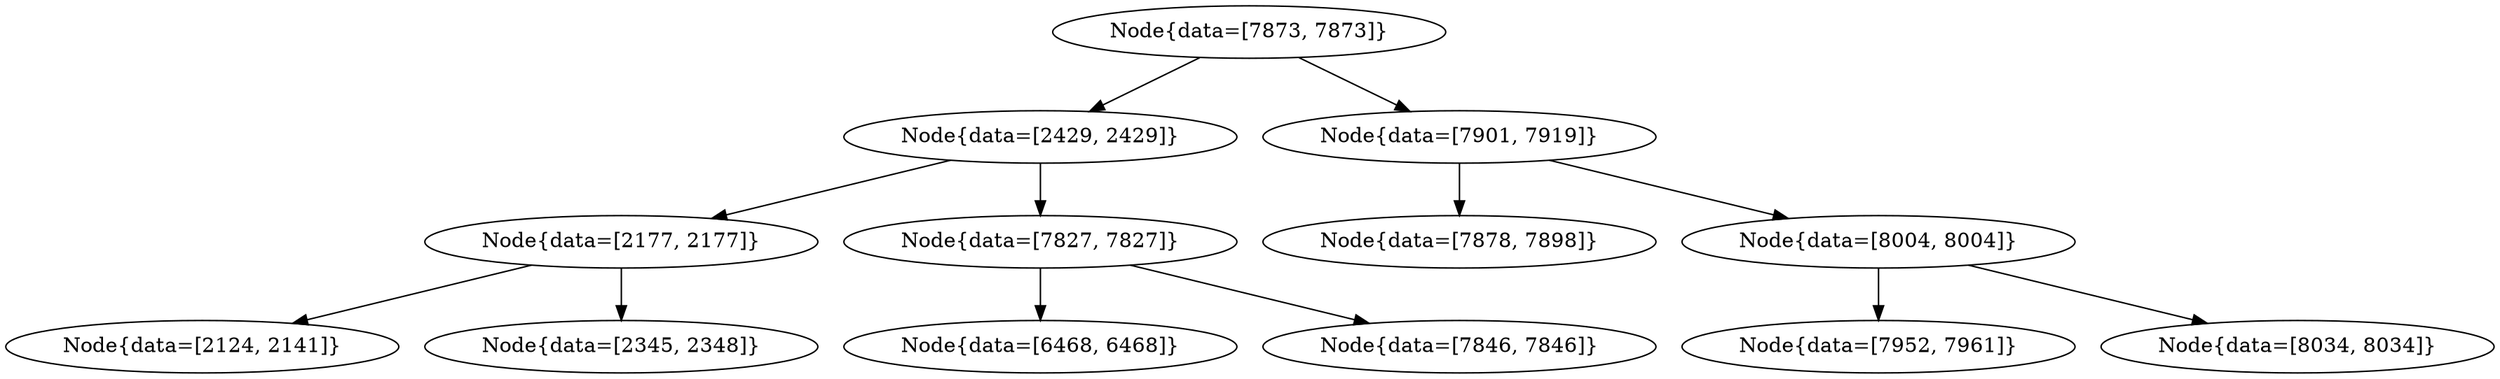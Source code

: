 digraph G{
2080917019 [label="Node{data=[7873, 7873]}"]
2080917019 -> 113474614
113474614 [label="Node{data=[2429, 2429]}"]
113474614 -> 33951224
33951224 [label="Node{data=[2177, 2177]}"]
33951224 -> 1580741277
1580741277 [label="Node{data=[2124, 2141]}"]
33951224 -> 1623105503
1623105503 [label="Node{data=[2345, 2348]}"]
113474614 -> 2105634098
2105634098 [label="Node{data=[7827, 7827]}"]
2105634098 -> 1331353271
1331353271 [label="Node{data=[6468, 6468]}"]
2105634098 -> 1349101851
1349101851 [label="Node{data=[7846, 7846]}"]
2080917019 -> 1144886446
1144886446 [label="Node{data=[7901, 7919]}"]
1144886446 -> 841193958
841193958 [label="Node{data=[7878, 7898]}"]
1144886446 -> 726998651
726998651 [label="Node{data=[8004, 8004]}"]
726998651 -> 921262971
921262971 [label="Node{data=[7952, 7961]}"]
726998651 -> 509157868
509157868 [label="Node{data=[8034, 8034]}"]
}